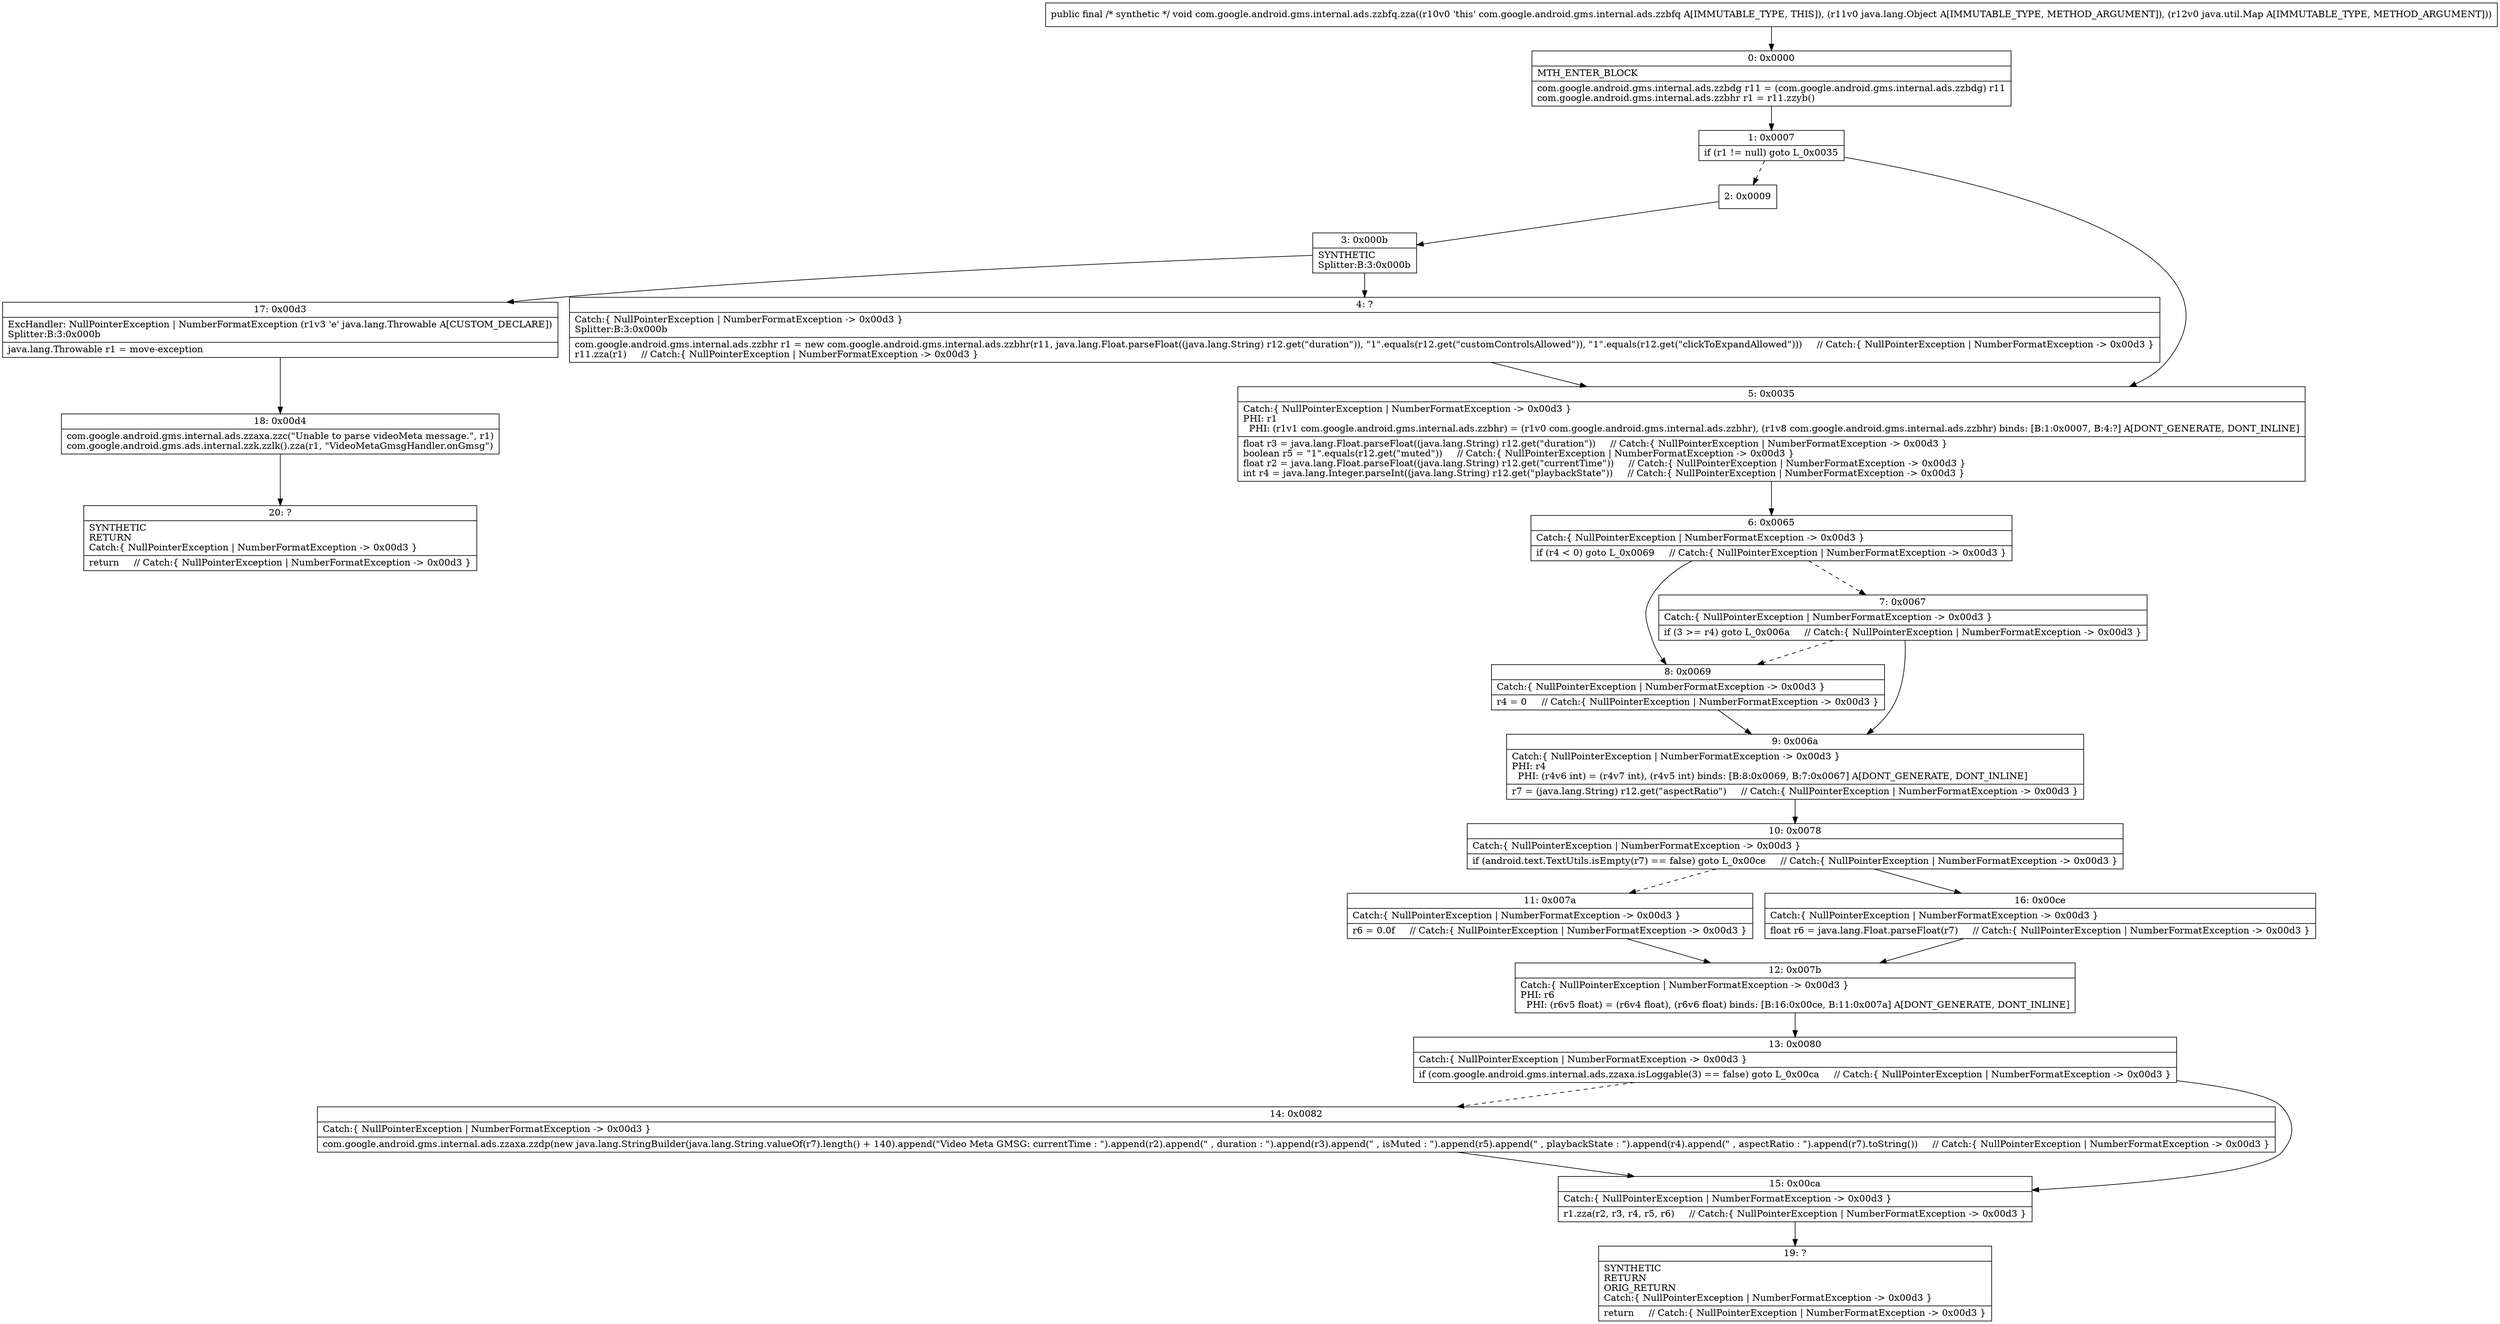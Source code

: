 digraph "CFG forcom.google.android.gms.internal.ads.zzbfq.zza(Ljava\/lang\/Object;Ljava\/util\/Map;)V" {
Node_0 [shape=record,label="{0\:\ 0x0000|MTH_ENTER_BLOCK\l|com.google.android.gms.internal.ads.zzbdg r11 = (com.google.android.gms.internal.ads.zzbdg) r11\lcom.google.android.gms.internal.ads.zzbhr r1 = r11.zzyb()\l}"];
Node_1 [shape=record,label="{1\:\ 0x0007|if (r1 != null) goto L_0x0035\l}"];
Node_2 [shape=record,label="{2\:\ 0x0009}"];
Node_3 [shape=record,label="{3\:\ 0x000b|SYNTHETIC\lSplitter:B:3:0x000b\l}"];
Node_4 [shape=record,label="{4\:\ ?|Catch:\{ NullPointerException \| NumberFormatException \-\> 0x00d3 \}\lSplitter:B:3:0x000b\l|com.google.android.gms.internal.ads.zzbhr r1 = new com.google.android.gms.internal.ads.zzbhr(r11, java.lang.Float.parseFloat((java.lang.String) r12.get(\"duration\")), \"1\".equals(r12.get(\"customControlsAllowed\")), \"1\".equals(r12.get(\"clickToExpandAllowed\")))     \/\/ Catch:\{ NullPointerException \| NumberFormatException \-\> 0x00d3 \}\lr11.zza(r1)     \/\/ Catch:\{ NullPointerException \| NumberFormatException \-\> 0x00d3 \}\l}"];
Node_5 [shape=record,label="{5\:\ 0x0035|Catch:\{ NullPointerException \| NumberFormatException \-\> 0x00d3 \}\lPHI: r1 \l  PHI: (r1v1 com.google.android.gms.internal.ads.zzbhr) = (r1v0 com.google.android.gms.internal.ads.zzbhr), (r1v8 com.google.android.gms.internal.ads.zzbhr) binds: [B:1:0x0007, B:4:?] A[DONT_GENERATE, DONT_INLINE]\l|float r3 = java.lang.Float.parseFloat((java.lang.String) r12.get(\"duration\"))     \/\/ Catch:\{ NullPointerException \| NumberFormatException \-\> 0x00d3 \}\lboolean r5 = \"1\".equals(r12.get(\"muted\"))     \/\/ Catch:\{ NullPointerException \| NumberFormatException \-\> 0x00d3 \}\lfloat r2 = java.lang.Float.parseFloat((java.lang.String) r12.get(\"currentTime\"))     \/\/ Catch:\{ NullPointerException \| NumberFormatException \-\> 0x00d3 \}\lint r4 = java.lang.Integer.parseInt((java.lang.String) r12.get(\"playbackState\"))     \/\/ Catch:\{ NullPointerException \| NumberFormatException \-\> 0x00d3 \}\l}"];
Node_6 [shape=record,label="{6\:\ 0x0065|Catch:\{ NullPointerException \| NumberFormatException \-\> 0x00d3 \}\l|if (r4 \< 0) goto L_0x0069     \/\/ Catch:\{ NullPointerException \| NumberFormatException \-\> 0x00d3 \}\l}"];
Node_7 [shape=record,label="{7\:\ 0x0067|Catch:\{ NullPointerException \| NumberFormatException \-\> 0x00d3 \}\l|if (3 \>= r4) goto L_0x006a     \/\/ Catch:\{ NullPointerException \| NumberFormatException \-\> 0x00d3 \}\l}"];
Node_8 [shape=record,label="{8\:\ 0x0069|Catch:\{ NullPointerException \| NumberFormatException \-\> 0x00d3 \}\l|r4 = 0     \/\/ Catch:\{ NullPointerException \| NumberFormatException \-\> 0x00d3 \}\l}"];
Node_9 [shape=record,label="{9\:\ 0x006a|Catch:\{ NullPointerException \| NumberFormatException \-\> 0x00d3 \}\lPHI: r4 \l  PHI: (r4v6 int) = (r4v7 int), (r4v5 int) binds: [B:8:0x0069, B:7:0x0067] A[DONT_GENERATE, DONT_INLINE]\l|r7 = (java.lang.String) r12.get(\"aspectRatio\")     \/\/ Catch:\{ NullPointerException \| NumberFormatException \-\> 0x00d3 \}\l}"];
Node_10 [shape=record,label="{10\:\ 0x0078|Catch:\{ NullPointerException \| NumberFormatException \-\> 0x00d3 \}\l|if (android.text.TextUtils.isEmpty(r7) == false) goto L_0x00ce     \/\/ Catch:\{ NullPointerException \| NumberFormatException \-\> 0x00d3 \}\l}"];
Node_11 [shape=record,label="{11\:\ 0x007a|Catch:\{ NullPointerException \| NumberFormatException \-\> 0x00d3 \}\l|r6 = 0.0f     \/\/ Catch:\{ NullPointerException \| NumberFormatException \-\> 0x00d3 \}\l}"];
Node_12 [shape=record,label="{12\:\ 0x007b|Catch:\{ NullPointerException \| NumberFormatException \-\> 0x00d3 \}\lPHI: r6 \l  PHI: (r6v5 float) = (r6v4 float), (r6v6 float) binds: [B:16:0x00ce, B:11:0x007a] A[DONT_GENERATE, DONT_INLINE]\l}"];
Node_13 [shape=record,label="{13\:\ 0x0080|Catch:\{ NullPointerException \| NumberFormatException \-\> 0x00d3 \}\l|if (com.google.android.gms.internal.ads.zzaxa.isLoggable(3) == false) goto L_0x00ca     \/\/ Catch:\{ NullPointerException \| NumberFormatException \-\> 0x00d3 \}\l}"];
Node_14 [shape=record,label="{14\:\ 0x0082|Catch:\{ NullPointerException \| NumberFormatException \-\> 0x00d3 \}\l|com.google.android.gms.internal.ads.zzaxa.zzdp(new java.lang.StringBuilder(java.lang.String.valueOf(r7).length() + 140).append(\"Video Meta GMSG: currentTime : \").append(r2).append(\" , duration : \").append(r3).append(\" , isMuted : \").append(r5).append(\" , playbackState : \").append(r4).append(\" , aspectRatio : \").append(r7).toString())     \/\/ Catch:\{ NullPointerException \| NumberFormatException \-\> 0x00d3 \}\l}"];
Node_15 [shape=record,label="{15\:\ 0x00ca|Catch:\{ NullPointerException \| NumberFormatException \-\> 0x00d3 \}\l|r1.zza(r2, r3, r4, r5, r6)     \/\/ Catch:\{ NullPointerException \| NumberFormatException \-\> 0x00d3 \}\l}"];
Node_16 [shape=record,label="{16\:\ 0x00ce|Catch:\{ NullPointerException \| NumberFormatException \-\> 0x00d3 \}\l|float r6 = java.lang.Float.parseFloat(r7)     \/\/ Catch:\{ NullPointerException \| NumberFormatException \-\> 0x00d3 \}\l}"];
Node_17 [shape=record,label="{17\:\ 0x00d3|ExcHandler: NullPointerException \| NumberFormatException (r1v3 'e' java.lang.Throwable A[CUSTOM_DECLARE])\lSplitter:B:3:0x000b\l|java.lang.Throwable r1 = move\-exception\l}"];
Node_18 [shape=record,label="{18\:\ 0x00d4|com.google.android.gms.internal.ads.zzaxa.zzc(\"Unable to parse videoMeta message.\", r1)\lcom.google.android.gms.ads.internal.zzk.zzlk().zza(r1, \"VideoMetaGmsgHandler.onGmsg\")\l}"];
Node_19 [shape=record,label="{19\:\ ?|SYNTHETIC\lRETURN\lORIG_RETURN\lCatch:\{ NullPointerException \| NumberFormatException \-\> 0x00d3 \}\l|return     \/\/ Catch:\{ NullPointerException \| NumberFormatException \-\> 0x00d3 \}\l}"];
Node_20 [shape=record,label="{20\:\ ?|SYNTHETIC\lRETURN\lCatch:\{ NullPointerException \| NumberFormatException \-\> 0x00d3 \}\l|return     \/\/ Catch:\{ NullPointerException \| NumberFormatException \-\> 0x00d3 \}\l}"];
MethodNode[shape=record,label="{public final \/* synthetic *\/ void com.google.android.gms.internal.ads.zzbfq.zza((r10v0 'this' com.google.android.gms.internal.ads.zzbfq A[IMMUTABLE_TYPE, THIS]), (r11v0 java.lang.Object A[IMMUTABLE_TYPE, METHOD_ARGUMENT]), (r12v0 java.util.Map A[IMMUTABLE_TYPE, METHOD_ARGUMENT])) }"];
MethodNode -> Node_0;
Node_0 -> Node_1;
Node_1 -> Node_2[style=dashed];
Node_1 -> Node_5;
Node_2 -> Node_3;
Node_3 -> Node_4;
Node_3 -> Node_17;
Node_4 -> Node_5;
Node_5 -> Node_6;
Node_6 -> Node_7[style=dashed];
Node_6 -> Node_8;
Node_7 -> Node_8[style=dashed];
Node_7 -> Node_9;
Node_8 -> Node_9;
Node_9 -> Node_10;
Node_10 -> Node_11[style=dashed];
Node_10 -> Node_16;
Node_11 -> Node_12;
Node_12 -> Node_13;
Node_13 -> Node_14[style=dashed];
Node_13 -> Node_15;
Node_14 -> Node_15;
Node_15 -> Node_19;
Node_16 -> Node_12;
Node_17 -> Node_18;
Node_18 -> Node_20;
}

